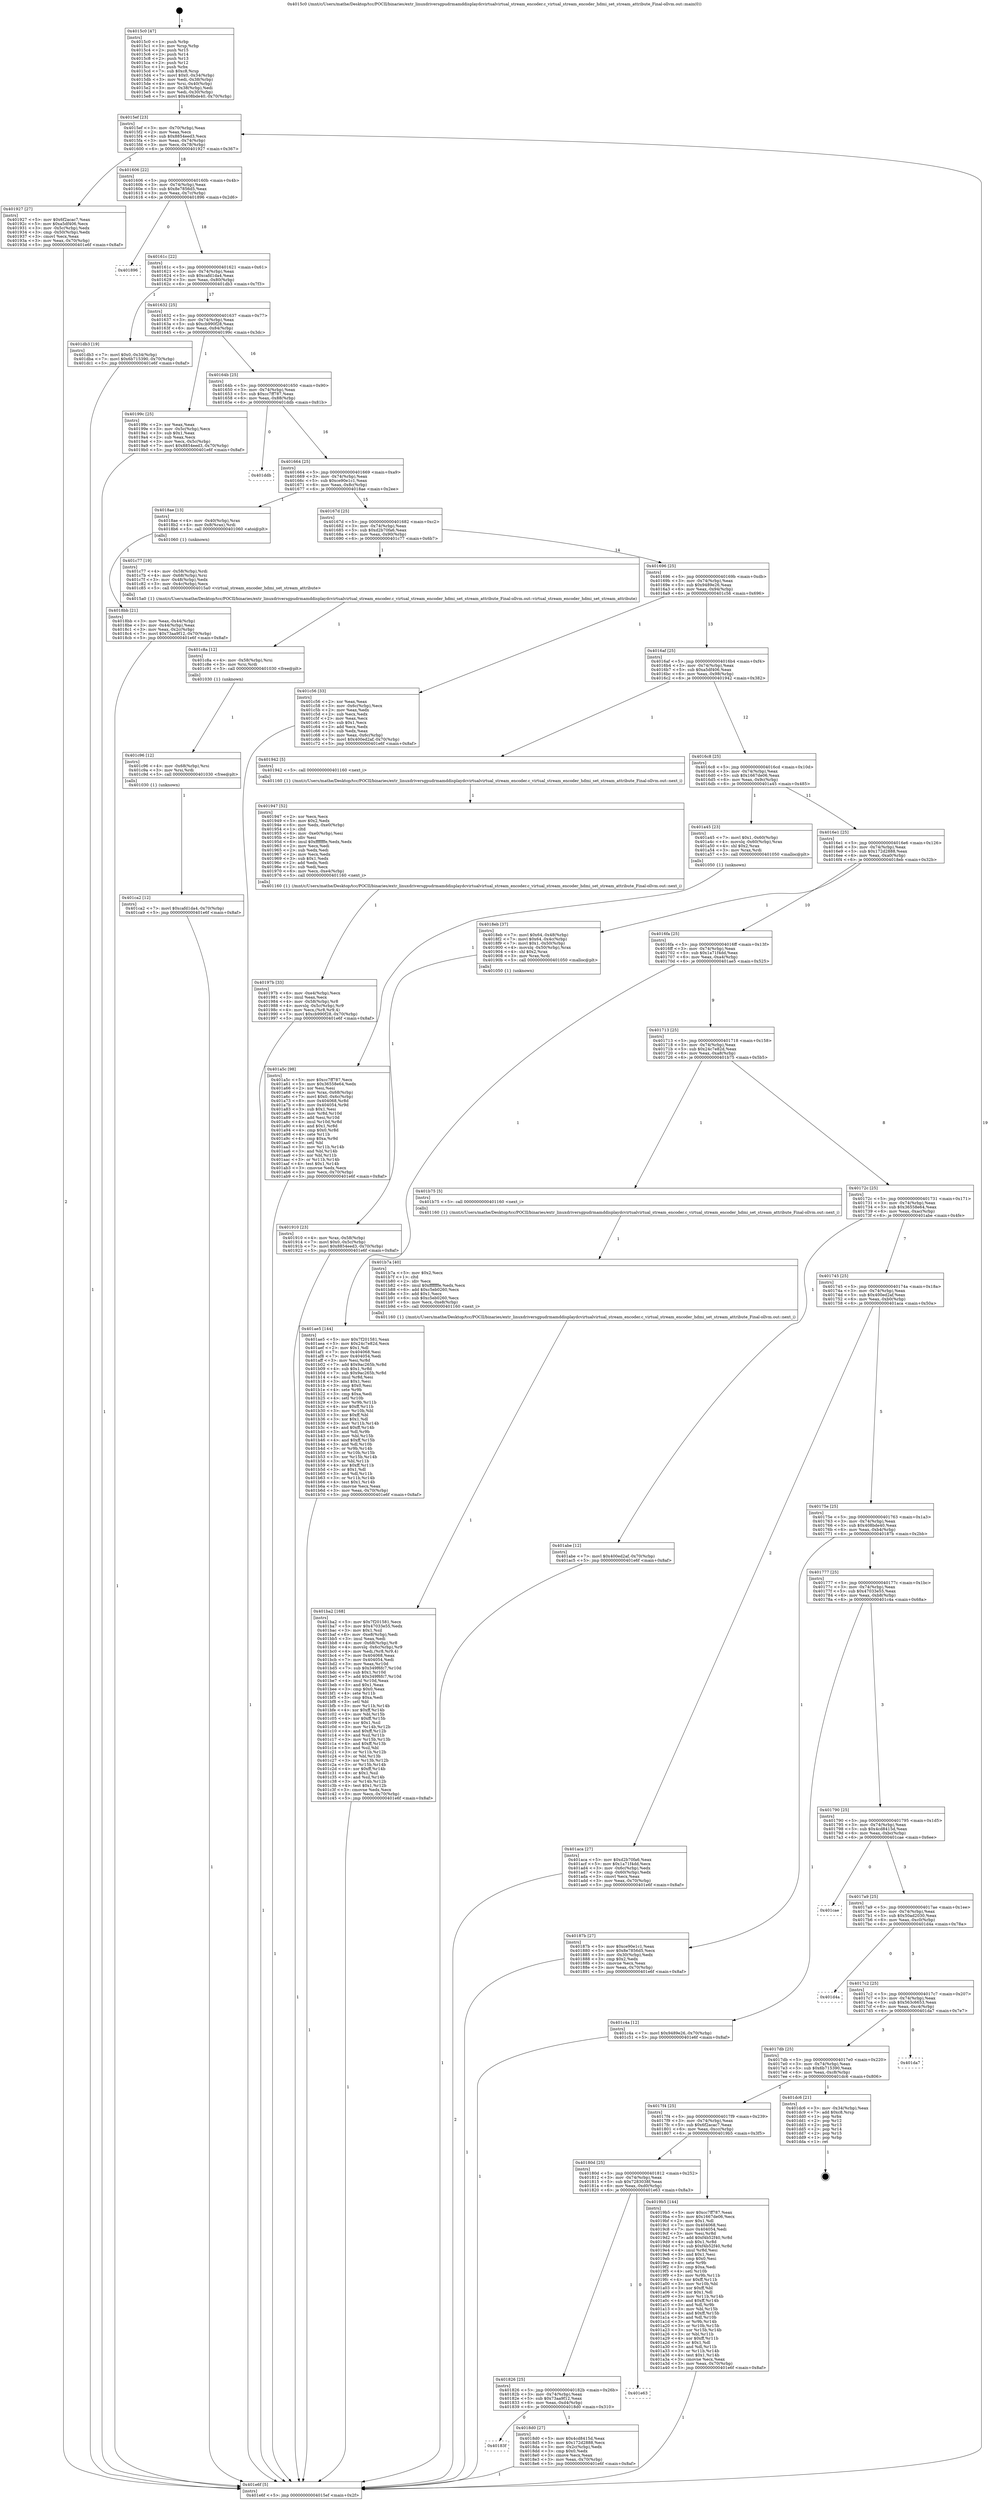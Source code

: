 digraph "0x4015c0" {
  label = "0x4015c0 (/mnt/c/Users/mathe/Desktop/tcc/POCII/binaries/extr_linuxdriversgpudrmamddisplaydcvirtualvirtual_stream_encoder.c_virtual_stream_encoder_hdmi_set_stream_attribute_Final-ollvm.out::main(0))"
  labelloc = "t"
  node[shape=record]

  Entry [label="",width=0.3,height=0.3,shape=circle,fillcolor=black,style=filled]
  "0x4015ef" [label="{
     0x4015ef [23]\l
     | [instrs]\l
     &nbsp;&nbsp;0x4015ef \<+3\>: mov -0x70(%rbp),%eax\l
     &nbsp;&nbsp;0x4015f2 \<+2\>: mov %eax,%ecx\l
     &nbsp;&nbsp;0x4015f4 \<+6\>: sub $0x8854eed3,%ecx\l
     &nbsp;&nbsp;0x4015fa \<+3\>: mov %eax,-0x74(%rbp)\l
     &nbsp;&nbsp;0x4015fd \<+3\>: mov %ecx,-0x78(%rbp)\l
     &nbsp;&nbsp;0x401600 \<+6\>: je 0000000000401927 \<main+0x367\>\l
  }"]
  "0x401927" [label="{
     0x401927 [27]\l
     | [instrs]\l
     &nbsp;&nbsp;0x401927 \<+5\>: mov $0x6f2acac7,%eax\l
     &nbsp;&nbsp;0x40192c \<+5\>: mov $0xa5df406,%ecx\l
     &nbsp;&nbsp;0x401931 \<+3\>: mov -0x5c(%rbp),%edx\l
     &nbsp;&nbsp;0x401934 \<+3\>: cmp -0x50(%rbp),%edx\l
     &nbsp;&nbsp;0x401937 \<+3\>: cmovl %ecx,%eax\l
     &nbsp;&nbsp;0x40193a \<+3\>: mov %eax,-0x70(%rbp)\l
     &nbsp;&nbsp;0x40193d \<+5\>: jmp 0000000000401e6f \<main+0x8af\>\l
  }"]
  "0x401606" [label="{
     0x401606 [22]\l
     | [instrs]\l
     &nbsp;&nbsp;0x401606 \<+5\>: jmp 000000000040160b \<main+0x4b\>\l
     &nbsp;&nbsp;0x40160b \<+3\>: mov -0x74(%rbp),%eax\l
     &nbsp;&nbsp;0x40160e \<+5\>: sub $0x8e7856d5,%eax\l
     &nbsp;&nbsp;0x401613 \<+3\>: mov %eax,-0x7c(%rbp)\l
     &nbsp;&nbsp;0x401616 \<+6\>: je 0000000000401896 \<main+0x2d6\>\l
  }"]
  Exit [label="",width=0.3,height=0.3,shape=circle,fillcolor=black,style=filled,peripheries=2]
  "0x401896" [label="{
     0x401896\l
  }", style=dashed]
  "0x40161c" [label="{
     0x40161c [22]\l
     | [instrs]\l
     &nbsp;&nbsp;0x40161c \<+5\>: jmp 0000000000401621 \<main+0x61\>\l
     &nbsp;&nbsp;0x401621 \<+3\>: mov -0x74(%rbp),%eax\l
     &nbsp;&nbsp;0x401624 \<+5\>: sub $0xcafd1da4,%eax\l
     &nbsp;&nbsp;0x401629 \<+3\>: mov %eax,-0x80(%rbp)\l
     &nbsp;&nbsp;0x40162c \<+6\>: je 0000000000401db3 \<main+0x7f3\>\l
  }"]
  "0x401ca2" [label="{
     0x401ca2 [12]\l
     | [instrs]\l
     &nbsp;&nbsp;0x401ca2 \<+7\>: movl $0xcafd1da4,-0x70(%rbp)\l
     &nbsp;&nbsp;0x401ca9 \<+5\>: jmp 0000000000401e6f \<main+0x8af\>\l
  }"]
  "0x401db3" [label="{
     0x401db3 [19]\l
     | [instrs]\l
     &nbsp;&nbsp;0x401db3 \<+7\>: movl $0x0,-0x34(%rbp)\l
     &nbsp;&nbsp;0x401dba \<+7\>: movl $0x6b715390,-0x70(%rbp)\l
     &nbsp;&nbsp;0x401dc1 \<+5\>: jmp 0000000000401e6f \<main+0x8af\>\l
  }"]
  "0x401632" [label="{
     0x401632 [25]\l
     | [instrs]\l
     &nbsp;&nbsp;0x401632 \<+5\>: jmp 0000000000401637 \<main+0x77\>\l
     &nbsp;&nbsp;0x401637 \<+3\>: mov -0x74(%rbp),%eax\l
     &nbsp;&nbsp;0x40163a \<+5\>: sub $0xcb990f28,%eax\l
     &nbsp;&nbsp;0x40163f \<+6\>: mov %eax,-0x84(%rbp)\l
     &nbsp;&nbsp;0x401645 \<+6\>: je 000000000040199c \<main+0x3dc\>\l
  }"]
  "0x401c96" [label="{
     0x401c96 [12]\l
     | [instrs]\l
     &nbsp;&nbsp;0x401c96 \<+4\>: mov -0x68(%rbp),%rsi\l
     &nbsp;&nbsp;0x401c9a \<+3\>: mov %rsi,%rdi\l
     &nbsp;&nbsp;0x401c9d \<+5\>: call 0000000000401030 \<free@plt\>\l
     | [calls]\l
     &nbsp;&nbsp;0x401030 \{1\} (unknown)\l
  }"]
  "0x40199c" [label="{
     0x40199c [25]\l
     | [instrs]\l
     &nbsp;&nbsp;0x40199c \<+2\>: xor %eax,%eax\l
     &nbsp;&nbsp;0x40199e \<+3\>: mov -0x5c(%rbp),%ecx\l
     &nbsp;&nbsp;0x4019a1 \<+3\>: sub $0x1,%eax\l
     &nbsp;&nbsp;0x4019a4 \<+2\>: sub %eax,%ecx\l
     &nbsp;&nbsp;0x4019a6 \<+3\>: mov %ecx,-0x5c(%rbp)\l
     &nbsp;&nbsp;0x4019a9 \<+7\>: movl $0x8854eed3,-0x70(%rbp)\l
     &nbsp;&nbsp;0x4019b0 \<+5\>: jmp 0000000000401e6f \<main+0x8af\>\l
  }"]
  "0x40164b" [label="{
     0x40164b [25]\l
     | [instrs]\l
     &nbsp;&nbsp;0x40164b \<+5\>: jmp 0000000000401650 \<main+0x90\>\l
     &nbsp;&nbsp;0x401650 \<+3\>: mov -0x74(%rbp),%eax\l
     &nbsp;&nbsp;0x401653 \<+5\>: sub $0xcc7ff787,%eax\l
     &nbsp;&nbsp;0x401658 \<+6\>: mov %eax,-0x88(%rbp)\l
     &nbsp;&nbsp;0x40165e \<+6\>: je 0000000000401ddb \<main+0x81b\>\l
  }"]
  "0x401c8a" [label="{
     0x401c8a [12]\l
     | [instrs]\l
     &nbsp;&nbsp;0x401c8a \<+4\>: mov -0x58(%rbp),%rsi\l
     &nbsp;&nbsp;0x401c8e \<+3\>: mov %rsi,%rdi\l
     &nbsp;&nbsp;0x401c91 \<+5\>: call 0000000000401030 \<free@plt\>\l
     | [calls]\l
     &nbsp;&nbsp;0x401030 \{1\} (unknown)\l
  }"]
  "0x401ddb" [label="{
     0x401ddb\l
  }", style=dashed]
  "0x401664" [label="{
     0x401664 [25]\l
     | [instrs]\l
     &nbsp;&nbsp;0x401664 \<+5\>: jmp 0000000000401669 \<main+0xa9\>\l
     &nbsp;&nbsp;0x401669 \<+3\>: mov -0x74(%rbp),%eax\l
     &nbsp;&nbsp;0x40166c \<+5\>: sub $0xce90e1c1,%eax\l
     &nbsp;&nbsp;0x401671 \<+6\>: mov %eax,-0x8c(%rbp)\l
     &nbsp;&nbsp;0x401677 \<+6\>: je 00000000004018ae \<main+0x2ee\>\l
  }"]
  "0x401ba2" [label="{
     0x401ba2 [168]\l
     | [instrs]\l
     &nbsp;&nbsp;0x401ba2 \<+5\>: mov $0x7f201581,%ecx\l
     &nbsp;&nbsp;0x401ba7 \<+5\>: mov $0x47033e55,%edx\l
     &nbsp;&nbsp;0x401bac \<+3\>: mov $0x1,%sil\l
     &nbsp;&nbsp;0x401baf \<+6\>: mov -0xe8(%rbp),%edi\l
     &nbsp;&nbsp;0x401bb5 \<+3\>: imul %eax,%edi\l
     &nbsp;&nbsp;0x401bb8 \<+4\>: mov -0x68(%rbp),%r8\l
     &nbsp;&nbsp;0x401bbc \<+4\>: movslq -0x6c(%rbp),%r9\l
     &nbsp;&nbsp;0x401bc0 \<+4\>: mov %edi,(%r8,%r9,4)\l
     &nbsp;&nbsp;0x401bc4 \<+7\>: mov 0x404068,%eax\l
     &nbsp;&nbsp;0x401bcb \<+7\>: mov 0x404054,%edi\l
     &nbsp;&nbsp;0x401bd2 \<+3\>: mov %eax,%r10d\l
     &nbsp;&nbsp;0x401bd5 \<+7\>: sub $0x349f6fc7,%r10d\l
     &nbsp;&nbsp;0x401bdc \<+4\>: sub $0x1,%r10d\l
     &nbsp;&nbsp;0x401be0 \<+7\>: add $0x349f6fc7,%r10d\l
     &nbsp;&nbsp;0x401be7 \<+4\>: imul %r10d,%eax\l
     &nbsp;&nbsp;0x401beb \<+3\>: and $0x1,%eax\l
     &nbsp;&nbsp;0x401bee \<+3\>: cmp $0x0,%eax\l
     &nbsp;&nbsp;0x401bf1 \<+4\>: sete %r11b\l
     &nbsp;&nbsp;0x401bf5 \<+3\>: cmp $0xa,%edi\l
     &nbsp;&nbsp;0x401bf8 \<+3\>: setl %bl\l
     &nbsp;&nbsp;0x401bfb \<+3\>: mov %r11b,%r14b\l
     &nbsp;&nbsp;0x401bfe \<+4\>: xor $0xff,%r14b\l
     &nbsp;&nbsp;0x401c02 \<+3\>: mov %bl,%r15b\l
     &nbsp;&nbsp;0x401c05 \<+4\>: xor $0xff,%r15b\l
     &nbsp;&nbsp;0x401c09 \<+4\>: xor $0x1,%sil\l
     &nbsp;&nbsp;0x401c0d \<+3\>: mov %r14b,%r12b\l
     &nbsp;&nbsp;0x401c10 \<+4\>: and $0xff,%r12b\l
     &nbsp;&nbsp;0x401c14 \<+3\>: and %sil,%r11b\l
     &nbsp;&nbsp;0x401c17 \<+3\>: mov %r15b,%r13b\l
     &nbsp;&nbsp;0x401c1a \<+4\>: and $0xff,%r13b\l
     &nbsp;&nbsp;0x401c1e \<+3\>: and %sil,%bl\l
     &nbsp;&nbsp;0x401c21 \<+3\>: or %r11b,%r12b\l
     &nbsp;&nbsp;0x401c24 \<+3\>: or %bl,%r13b\l
     &nbsp;&nbsp;0x401c27 \<+3\>: xor %r13b,%r12b\l
     &nbsp;&nbsp;0x401c2a \<+3\>: or %r15b,%r14b\l
     &nbsp;&nbsp;0x401c2d \<+4\>: xor $0xff,%r14b\l
     &nbsp;&nbsp;0x401c31 \<+4\>: or $0x1,%sil\l
     &nbsp;&nbsp;0x401c35 \<+3\>: and %sil,%r14b\l
     &nbsp;&nbsp;0x401c38 \<+3\>: or %r14b,%r12b\l
     &nbsp;&nbsp;0x401c3b \<+4\>: test $0x1,%r12b\l
     &nbsp;&nbsp;0x401c3f \<+3\>: cmovne %edx,%ecx\l
     &nbsp;&nbsp;0x401c42 \<+3\>: mov %ecx,-0x70(%rbp)\l
     &nbsp;&nbsp;0x401c45 \<+5\>: jmp 0000000000401e6f \<main+0x8af\>\l
  }"]
  "0x4018ae" [label="{
     0x4018ae [13]\l
     | [instrs]\l
     &nbsp;&nbsp;0x4018ae \<+4\>: mov -0x40(%rbp),%rax\l
     &nbsp;&nbsp;0x4018b2 \<+4\>: mov 0x8(%rax),%rdi\l
     &nbsp;&nbsp;0x4018b6 \<+5\>: call 0000000000401060 \<atoi@plt\>\l
     | [calls]\l
     &nbsp;&nbsp;0x401060 \{1\} (unknown)\l
  }"]
  "0x40167d" [label="{
     0x40167d [25]\l
     | [instrs]\l
     &nbsp;&nbsp;0x40167d \<+5\>: jmp 0000000000401682 \<main+0xc2\>\l
     &nbsp;&nbsp;0x401682 \<+3\>: mov -0x74(%rbp),%eax\l
     &nbsp;&nbsp;0x401685 \<+5\>: sub $0xd2b70fa6,%eax\l
     &nbsp;&nbsp;0x40168a \<+6\>: mov %eax,-0x90(%rbp)\l
     &nbsp;&nbsp;0x401690 \<+6\>: je 0000000000401c77 \<main+0x6b7\>\l
  }"]
  "0x401b7a" [label="{
     0x401b7a [40]\l
     | [instrs]\l
     &nbsp;&nbsp;0x401b7a \<+5\>: mov $0x2,%ecx\l
     &nbsp;&nbsp;0x401b7f \<+1\>: cltd\l
     &nbsp;&nbsp;0x401b80 \<+2\>: idiv %ecx\l
     &nbsp;&nbsp;0x401b82 \<+6\>: imul $0xfffffffe,%edx,%ecx\l
     &nbsp;&nbsp;0x401b88 \<+6\>: add $0xc5eb0260,%ecx\l
     &nbsp;&nbsp;0x401b8e \<+3\>: add $0x1,%ecx\l
     &nbsp;&nbsp;0x401b91 \<+6\>: sub $0xc5eb0260,%ecx\l
     &nbsp;&nbsp;0x401b97 \<+6\>: mov %ecx,-0xe8(%rbp)\l
     &nbsp;&nbsp;0x401b9d \<+5\>: call 0000000000401160 \<next_i\>\l
     | [calls]\l
     &nbsp;&nbsp;0x401160 \{1\} (/mnt/c/Users/mathe/Desktop/tcc/POCII/binaries/extr_linuxdriversgpudrmamddisplaydcvirtualvirtual_stream_encoder.c_virtual_stream_encoder_hdmi_set_stream_attribute_Final-ollvm.out::next_i)\l
  }"]
  "0x401c77" [label="{
     0x401c77 [19]\l
     | [instrs]\l
     &nbsp;&nbsp;0x401c77 \<+4\>: mov -0x58(%rbp),%rdi\l
     &nbsp;&nbsp;0x401c7b \<+4\>: mov -0x68(%rbp),%rsi\l
     &nbsp;&nbsp;0x401c7f \<+3\>: mov -0x48(%rbp),%edx\l
     &nbsp;&nbsp;0x401c82 \<+3\>: mov -0x4c(%rbp),%ecx\l
     &nbsp;&nbsp;0x401c85 \<+5\>: call 00000000004015a0 \<virtual_stream_encoder_hdmi_set_stream_attribute\>\l
     | [calls]\l
     &nbsp;&nbsp;0x4015a0 \{1\} (/mnt/c/Users/mathe/Desktop/tcc/POCII/binaries/extr_linuxdriversgpudrmamddisplaydcvirtualvirtual_stream_encoder.c_virtual_stream_encoder_hdmi_set_stream_attribute_Final-ollvm.out::virtual_stream_encoder_hdmi_set_stream_attribute)\l
  }"]
  "0x401696" [label="{
     0x401696 [25]\l
     | [instrs]\l
     &nbsp;&nbsp;0x401696 \<+5\>: jmp 000000000040169b \<main+0xdb\>\l
     &nbsp;&nbsp;0x40169b \<+3\>: mov -0x74(%rbp),%eax\l
     &nbsp;&nbsp;0x40169e \<+5\>: sub $0x9489e26,%eax\l
     &nbsp;&nbsp;0x4016a3 \<+6\>: mov %eax,-0x94(%rbp)\l
     &nbsp;&nbsp;0x4016a9 \<+6\>: je 0000000000401c56 \<main+0x696\>\l
  }"]
  "0x401a5c" [label="{
     0x401a5c [98]\l
     | [instrs]\l
     &nbsp;&nbsp;0x401a5c \<+5\>: mov $0xcc7ff787,%ecx\l
     &nbsp;&nbsp;0x401a61 \<+5\>: mov $0x36558e64,%edx\l
     &nbsp;&nbsp;0x401a66 \<+2\>: xor %esi,%esi\l
     &nbsp;&nbsp;0x401a68 \<+4\>: mov %rax,-0x68(%rbp)\l
     &nbsp;&nbsp;0x401a6c \<+7\>: movl $0x0,-0x6c(%rbp)\l
     &nbsp;&nbsp;0x401a73 \<+8\>: mov 0x404068,%r8d\l
     &nbsp;&nbsp;0x401a7b \<+8\>: mov 0x404054,%r9d\l
     &nbsp;&nbsp;0x401a83 \<+3\>: sub $0x1,%esi\l
     &nbsp;&nbsp;0x401a86 \<+3\>: mov %r8d,%r10d\l
     &nbsp;&nbsp;0x401a89 \<+3\>: add %esi,%r10d\l
     &nbsp;&nbsp;0x401a8c \<+4\>: imul %r10d,%r8d\l
     &nbsp;&nbsp;0x401a90 \<+4\>: and $0x1,%r8d\l
     &nbsp;&nbsp;0x401a94 \<+4\>: cmp $0x0,%r8d\l
     &nbsp;&nbsp;0x401a98 \<+4\>: sete %r11b\l
     &nbsp;&nbsp;0x401a9c \<+4\>: cmp $0xa,%r9d\l
     &nbsp;&nbsp;0x401aa0 \<+3\>: setl %bl\l
     &nbsp;&nbsp;0x401aa3 \<+3\>: mov %r11b,%r14b\l
     &nbsp;&nbsp;0x401aa6 \<+3\>: and %bl,%r14b\l
     &nbsp;&nbsp;0x401aa9 \<+3\>: xor %bl,%r11b\l
     &nbsp;&nbsp;0x401aac \<+3\>: or %r11b,%r14b\l
     &nbsp;&nbsp;0x401aaf \<+4\>: test $0x1,%r14b\l
     &nbsp;&nbsp;0x401ab3 \<+3\>: cmovne %edx,%ecx\l
     &nbsp;&nbsp;0x401ab6 \<+3\>: mov %ecx,-0x70(%rbp)\l
     &nbsp;&nbsp;0x401ab9 \<+5\>: jmp 0000000000401e6f \<main+0x8af\>\l
  }"]
  "0x401c56" [label="{
     0x401c56 [33]\l
     | [instrs]\l
     &nbsp;&nbsp;0x401c56 \<+2\>: xor %eax,%eax\l
     &nbsp;&nbsp;0x401c58 \<+3\>: mov -0x6c(%rbp),%ecx\l
     &nbsp;&nbsp;0x401c5b \<+2\>: mov %eax,%edx\l
     &nbsp;&nbsp;0x401c5d \<+2\>: sub %ecx,%edx\l
     &nbsp;&nbsp;0x401c5f \<+2\>: mov %eax,%ecx\l
     &nbsp;&nbsp;0x401c61 \<+3\>: sub $0x1,%ecx\l
     &nbsp;&nbsp;0x401c64 \<+2\>: add %ecx,%edx\l
     &nbsp;&nbsp;0x401c66 \<+2\>: sub %edx,%eax\l
     &nbsp;&nbsp;0x401c68 \<+3\>: mov %eax,-0x6c(%rbp)\l
     &nbsp;&nbsp;0x401c6b \<+7\>: movl $0x400ed2af,-0x70(%rbp)\l
     &nbsp;&nbsp;0x401c72 \<+5\>: jmp 0000000000401e6f \<main+0x8af\>\l
  }"]
  "0x4016af" [label="{
     0x4016af [25]\l
     | [instrs]\l
     &nbsp;&nbsp;0x4016af \<+5\>: jmp 00000000004016b4 \<main+0xf4\>\l
     &nbsp;&nbsp;0x4016b4 \<+3\>: mov -0x74(%rbp),%eax\l
     &nbsp;&nbsp;0x4016b7 \<+5\>: sub $0xa5df406,%eax\l
     &nbsp;&nbsp;0x4016bc \<+6\>: mov %eax,-0x98(%rbp)\l
     &nbsp;&nbsp;0x4016c2 \<+6\>: je 0000000000401942 \<main+0x382\>\l
  }"]
  "0x40197b" [label="{
     0x40197b [33]\l
     | [instrs]\l
     &nbsp;&nbsp;0x40197b \<+6\>: mov -0xe4(%rbp),%ecx\l
     &nbsp;&nbsp;0x401981 \<+3\>: imul %eax,%ecx\l
     &nbsp;&nbsp;0x401984 \<+4\>: mov -0x58(%rbp),%r8\l
     &nbsp;&nbsp;0x401988 \<+4\>: movslq -0x5c(%rbp),%r9\l
     &nbsp;&nbsp;0x40198c \<+4\>: mov %ecx,(%r8,%r9,4)\l
     &nbsp;&nbsp;0x401990 \<+7\>: movl $0xcb990f28,-0x70(%rbp)\l
     &nbsp;&nbsp;0x401997 \<+5\>: jmp 0000000000401e6f \<main+0x8af\>\l
  }"]
  "0x401942" [label="{
     0x401942 [5]\l
     | [instrs]\l
     &nbsp;&nbsp;0x401942 \<+5\>: call 0000000000401160 \<next_i\>\l
     | [calls]\l
     &nbsp;&nbsp;0x401160 \{1\} (/mnt/c/Users/mathe/Desktop/tcc/POCII/binaries/extr_linuxdriversgpudrmamddisplaydcvirtualvirtual_stream_encoder.c_virtual_stream_encoder_hdmi_set_stream_attribute_Final-ollvm.out::next_i)\l
  }"]
  "0x4016c8" [label="{
     0x4016c8 [25]\l
     | [instrs]\l
     &nbsp;&nbsp;0x4016c8 \<+5\>: jmp 00000000004016cd \<main+0x10d\>\l
     &nbsp;&nbsp;0x4016cd \<+3\>: mov -0x74(%rbp),%eax\l
     &nbsp;&nbsp;0x4016d0 \<+5\>: sub $0x1667de06,%eax\l
     &nbsp;&nbsp;0x4016d5 \<+6\>: mov %eax,-0x9c(%rbp)\l
     &nbsp;&nbsp;0x4016db \<+6\>: je 0000000000401a45 \<main+0x485\>\l
  }"]
  "0x401947" [label="{
     0x401947 [52]\l
     | [instrs]\l
     &nbsp;&nbsp;0x401947 \<+2\>: xor %ecx,%ecx\l
     &nbsp;&nbsp;0x401949 \<+5\>: mov $0x2,%edx\l
     &nbsp;&nbsp;0x40194e \<+6\>: mov %edx,-0xe0(%rbp)\l
     &nbsp;&nbsp;0x401954 \<+1\>: cltd\l
     &nbsp;&nbsp;0x401955 \<+6\>: mov -0xe0(%rbp),%esi\l
     &nbsp;&nbsp;0x40195b \<+2\>: idiv %esi\l
     &nbsp;&nbsp;0x40195d \<+6\>: imul $0xfffffffe,%edx,%edx\l
     &nbsp;&nbsp;0x401963 \<+2\>: mov %ecx,%edi\l
     &nbsp;&nbsp;0x401965 \<+2\>: sub %edx,%edi\l
     &nbsp;&nbsp;0x401967 \<+2\>: mov %ecx,%edx\l
     &nbsp;&nbsp;0x401969 \<+3\>: sub $0x1,%edx\l
     &nbsp;&nbsp;0x40196c \<+2\>: add %edx,%edi\l
     &nbsp;&nbsp;0x40196e \<+2\>: sub %edi,%ecx\l
     &nbsp;&nbsp;0x401970 \<+6\>: mov %ecx,-0xe4(%rbp)\l
     &nbsp;&nbsp;0x401976 \<+5\>: call 0000000000401160 \<next_i\>\l
     | [calls]\l
     &nbsp;&nbsp;0x401160 \{1\} (/mnt/c/Users/mathe/Desktop/tcc/POCII/binaries/extr_linuxdriversgpudrmamddisplaydcvirtualvirtual_stream_encoder.c_virtual_stream_encoder_hdmi_set_stream_attribute_Final-ollvm.out::next_i)\l
  }"]
  "0x401a45" [label="{
     0x401a45 [23]\l
     | [instrs]\l
     &nbsp;&nbsp;0x401a45 \<+7\>: movl $0x1,-0x60(%rbp)\l
     &nbsp;&nbsp;0x401a4c \<+4\>: movslq -0x60(%rbp),%rax\l
     &nbsp;&nbsp;0x401a50 \<+4\>: shl $0x2,%rax\l
     &nbsp;&nbsp;0x401a54 \<+3\>: mov %rax,%rdi\l
     &nbsp;&nbsp;0x401a57 \<+5\>: call 0000000000401050 \<malloc@plt\>\l
     | [calls]\l
     &nbsp;&nbsp;0x401050 \{1\} (unknown)\l
  }"]
  "0x4016e1" [label="{
     0x4016e1 [25]\l
     | [instrs]\l
     &nbsp;&nbsp;0x4016e1 \<+5\>: jmp 00000000004016e6 \<main+0x126\>\l
     &nbsp;&nbsp;0x4016e6 \<+3\>: mov -0x74(%rbp),%eax\l
     &nbsp;&nbsp;0x4016e9 \<+5\>: sub $0x172d2888,%eax\l
     &nbsp;&nbsp;0x4016ee \<+6\>: mov %eax,-0xa0(%rbp)\l
     &nbsp;&nbsp;0x4016f4 \<+6\>: je 00000000004018eb \<main+0x32b\>\l
  }"]
  "0x401910" [label="{
     0x401910 [23]\l
     | [instrs]\l
     &nbsp;&nbsp;0x401910 \<+4\>: mov %rax,-0x58(%rbp)\l
     &nbsp;&nbsp;0x401914 \<+7\>: movl $0x0,-0x5c(%rbp)\l
     &nbsp;&nbsp;0x40191b \<+7\>: movl $0x8854eed3,-0x70(%rbp)\l
     &nbsp;&nbsp;0x401922 \<+5\>: jmp 0000000000401e6f \<main+0x8af\>\l
  }"]
  "0x4018eb" [label="{
     0x4018eb [37]\l
     | [instrs]\l
     &nbsp;&nbsp;0x4018eb \<+7\>: movl $0x64,-0x48(%rbp)\l
     &nbsp;&nbsp;0x4018f2 \<+7\>: movl $0x64,-0x4c(%rbp)\l
     &nbsp;&nbsp;0x4018f9 \<+7\>: movl $0x1,-0x50(%rbp)\l
     &nbsp;&nbsp;0x401900 \<+4\>: movslq -0x50(%rbp),%rax\l
     &nbsp;&nbsp;0x401904 \<+4\>: shl $0x2,%rax\l
     &nbsp;&nbsp;0x401908 \<+3\>: mov %rax,%rdi\l
     &nbsp;&nbsp;0x40190b \<+5\>: call 0000000000401050 \<malloc@plt\>\l
     | [calls]\l
     &nbsp;&nbsp;0x401050 \{1\} (unknown)\l
  }"]
  "0x4016fa" [label="{
     0x4016fa [25]\l
     | [instrs]\l
     &nbsp;&nbsp;0x4016fa \<+5\>: jmp 00000000004016ff \<main+0x13f\>\l
     &nbsp;&nbsp;0x4016ff \<+3\>: mov -0x74(%rbp),%eax\l
     &nbsp;&nbsp;0x401702 \<+5\>: sub $0x1a71f4dd,%eax\l
     &nbsp;&nbsp;0x401707 \<+6\>: mov %eax,-0xa4(%rbp)\l
     &nbsp;&nbsp;0x40170d \<+6\>: je 0000000000401ae5 \<main+0x525\>\l
  }"]
  "0x40183f" [label="{
     0x40183f\l
  }", style=dashed]
  "0x401ae5" [label="{
     0x401ae5 [144]\l
     | [instrs]\l
     &nbsp;&nbsp;0x401ae5 \<+5\>: mov $0x7f201581,%eax\l
     &nbsp;&nbsp;0x401aea \<+5\>: mov $0x24c7e82d,%ecx\l
     &nbsp;&nbsp;0x401aef \<+2\>: mov $0x1,%dl\l
     &nbsp;&nbsp;0x401af1 \<+7\>: mov 0x404068,%esi\l
     &nbsp;&nbsp;0x401af8 \<+7\>: mov 0x404054,%edi\l
     &nbsp;&nbsp;0x401aff \<+3\>: mov %esi,%r8d\l
     &nbsp;&nbsp;0x401b02 \<+7\>: add $0x9ac265b,%r8d\l
     &nbsp;&nbsp;0x401b09 \<+4\>: sub $0x1,%r8d\l
     &nbsp;&nbsp;0x401b0d \<+7\>: sub $0x9ac265b,%r8d\l
     &nbsp;&nbsp;0x401b14 \<+4\>: imul %r8d,%esi\l
     &nbsp;&nbsp;0x401b18 \<+3\>: and $0x1,%esi\l
     &nbsp;&nbsp;0x401b1b \<+3\>: cmp $0x0,%esi\l
     &nbsp;&nbsp;0x401b1e \<+4\>: sete %r9b\l
     &nbsp;&nbsp;0x401b22 \<+3\>: cmp $0xa,%edi\l
     &nbsp;&nbsp;0x401b25 \<+4\>: setl %r10b\l
     &nbsp;&nbsp;0x401b29 \<+3\>: mov %r9b,%r11b\l
     &nbsp;&nbsp;0x401b2c \<+4\>: xor $0xff,%r11b\l
     &nbsp;&nbsp;0x401b30 \<+3\>: mov %r10b,%bl\l
     &nbsp;&nbsp;0x401b33 \<+3\>: xor $0xff,%bl\l
     &nbsp;&nbsp;0x401b36 \<+3\>: xor $0x1,%dl\l
     &nbsp;&nbsp;0x401b39 \<+3\>: mov %r11b,%r14b\l
     &nbsp;&nbsp;0x401b3c \<+4\>: and $0xff,%r14b\l
     &nbsp;&nbsp;0x401b40 \<+3\>: and %dl,%r9b\l
     &nbsp;&nbsp;0x401b43 \<+3\>: mov %bl,%r15b\l
     &nbsp;&nbsp;0x401b46 \<+4\>: and $0xff,%r15b\l
     &nbsp;&nbsp;0x401b4a \<+3\>: and %dl,%r10b\l
     &nbsp;&nbsp;0x401b4d \<+3\>: or %r9b,%r14b\l
     &nbsp;&nbsp;0x401b50 \<+3\>: or %r10b,%r15b\l
     &nbsp;&nbsp;0x401b53 \<+3\>: xor %r15b,%r14b\l
     &nbsp;&nbsp;0x401b56 \<+3\>: or %bl,%r11b\l
     &nbsp;&nbsp;0x401b59 \<+4\>: xor $0xff,%r11b\l
     &nbsp;&nbsp;0x401b5d \<+3\>: or $0x1,%dl\l
     &nbsp;&nbsp;0x401b60 \<+3\>: and %dl,%r11b\l
     &nbsp;&nbsp;0x401b63 \<+3\>: or %r11b,%r14b\l
     &nbsp;&nbsp;0x401b66 \<+4\>: test $0x1,%r14b\l
     &nbsp;&nbsp;0x401b6a \<+3\>: cmovne %ecx,%eax\l
     &nbsp;&nbsp;0x401b6d \<+3\>: mov %eax,-0x70(%rbp)\l
     &nbsp;&nbsp;0x401b70 \<+5\>: jmp 0000000000401e6f \<main+0x8af\>\l
  }"]
  "0x401713" [label="{
     0x401713 [25]\l
     | [instrs]\l
     &nbsp;&nbsp;0x401713 \<+5\>: jmp 0000000000401718 \<main+0x158\>\l
     &nbsp;&nbsp;0x401718 \<+3\>: mov -0x74(%rbp),%eax\l
     &nbsp;&nbsp;0x40171b \<+5\>: sub $0x24c7e82d,%eax\l
     &nbsp;&nbsp;0x401720 \<+6\>: mov %eax,-0xa8(%rbp)\l
     &nbsp;&nbsp;0x401726 \<+6\>: je 0000000000401b75 \<main+0x5b5\>\l
  }"]
  "0x4018d0" [label="{
     0x4018d0 [27]\l
     | [instrs]\l
     &nbsp;&nbsp;0x4018d0 \<+5\>: mov $0x4cd8415d,%eax\l
     &nbsp;&nbsp;0x4018d5 \<+5\>: mov $0x172d2888,%ecx\l
     &nbsp;&nbsp;0x4018da \<+3\>: mov -0x2c(%rbp),%edx\l
     &nbsp;&nbsp;0x4018dd \<+3\>: cmp $0x0,%edx\l
     &nbsp;&nbsp;0x4018e0 \<+3\>: cmove %ecx,%eax\l
     &nbsp;&nbsp;0x4018e3 \<+3\>: mov %eax,-0x70(%rbp)\l
     &nbsp;&nbsp;0x4018e6 \<+5\>: jmp 0000000000401e6f \<main+0x8af\>\l
  }"]
  "0x401b75" [label="{
     0x401b75 [5]\l
     | [instrs]\l
     &nbsp;&nbsp;0x401b75 \<+5\>: call 0000000000401160 \<next_i\>\l
     | [calls]\l
     &nbsp;&nbsp;0x401160 \{1\} (/mnt/c/Users/mathe/Desktop/tcc/POCII/binaries/extr_linuxdriversgpudrmamddisplaydcvirtualvirtual_stream_encoder.c_virtual_stream_encoder_hdmi_set_stream_attribute_Final-ollvm.out::next_i)\l
  }"]
  "0x40172c" [label="{
     0x40172c [25]\l
     | [instrs]\l
     &nbsp;&nbsp;0x40172c \<+5\>: jmp 0000000000401731 \<main+0x171\>\l
     &nbsp;&nbsp;0x401731 \<+3\>: mov -0x74(%rbp),%eax\l
     &nbsp;&nbsp;0x401734 \<+5\>: sub $0x36558e64,%eax\l
     &nbsp;&nbsp;0x401739 \<+6\>: mov %eax,-0xac(%rbp)\l
     &nbsp;&nbsp;0x40173f \<+6\>: je 0000000000401abe \<main+0x4fe\>\l
  }"]
  "0x401826" [label="{
     0x401826 [25]\l
     | [instrs]\l
     &nbsp;&nbsp;0x401826 \<+5\>: jmp 000000000040182b \<main+0x26b\>\l
     &nbsp;&nbsp;0x40182b \<+3\>: mov -0x74(%rbp),%eax\l
     &nbsp;&nbsp;0x40182e \<+5\>: sub $0x73aa9f12,%eax\l
     &nbsp;&nbsp;0x401833 \<+6\>: mov %eax,-0xd4(%rbp)\l
     &nbsp;&nbsp;0x401839 \<+6\>: je 00000000004018d0 \<main+0x310\>\l
  }"]
  "0x401abe" [label="{
     0x401abe [12]\l
     | [instrs]\l
     &nbsp;&nbsp;0x401abe \<+7\>: movl $0x400ed2af,-0x70(%rbp)\l
     &nbsp;&nbsp;0x401ac5 \<+5\>: jmp 0000000000401e6f \<main+0x8af\>\l
  }"]
  "0x401745" [label="{
     0x401745 [25]\l
     | [instrs]\l
     &nbsp;&nbsp;0x401745 \<+5\>: jmp 000000000040174a \<main+0x18a\>\l
     &nbsp;&nbsp;0x40174a \<+3\>: mov -0x74(%rbp),%eax\l
     &nbsp;&nbsp;0x40174d \<+5\>: sub $0x400ed2af,%eax\l
     &nbsp;&nbsp;0x401752 \<+6\>: mov %eax,-0xb0(%rbp)\l
     &nbsp;&nbsp;0x401758 \<+6\>: je 0000000000401aca \<main+0x50a\>\l
  }"]
  "0x401e63" [label="{
     0x401e63\l
  }", style=dashed]
  "0x401aca" [label="{
     0x401aca [27]\l
     | [instrs]\l
     &nbsp;&nbsp;0x401aca \<+5\>: mov $0xd2b70fa6,%eax\l
     &nbsp;&nbsp;0x401acf \<+5\>: mov $0x1a71f4dd,%ecx\l
     &nbsp;&nbsp;0x401ad4 \<+3\>: mov -0x6c(%rbp),%edx\l
     &nbsp;&nbsp;0x401ad7 \<+3\>: cmp -0x60(%rbp),%edx\l
     &nbsp;&nbsp;0x401ada \<+3\>: cmovl %ecx,%eax\l
     &nbsp;&nbsp;0x401add \<+3\>: mov %eax,-0x70(%rbp)\l
     &nbsp;&nbsp;0x401ae0 \<+5\>: jmp 0000000000401e6f \<main+0x8af\>\l
  }"]
  "0x40175e" [label="{
     0x40175e [25]\l
     | [instrs]\l
     &nbsp;&nbsp;0x40175e \<+5\>: jmp 0000000000401763 \<main+0x1a3\>\l
     &nbsp;&nbsp;0x401763 \<+3\>: mov -0x74(%rbp),%eax\l
     &nbsp;&nbsp;0x401766 \<+5\>: sub $0x408bde40,%eax\l
     &nbsp;&nbsp;0x40176b \<+6\>: mov %eax,-0xb4(%rbp)\l
     &nbsp;&nbsp;0x401771 \<+6\>: je 000000000040187b \<main+0x2bb\>\l
  }"]
  "0x40180d" [label="{
     0x40180d [25]\l
     | [instrs]\l
     &nbsp;&nbsp;0x40180d \<+5\>: jmp 0000000000401812 \<main+0x252\>\l
     &nbsp;&nbsp;0x401812 \<+3\>: mov -0x74(%rbp),%eax\l
     &nbsp;&nbsp;0x401815 \<+5\>: sub $0x7283038f,%eax\l
     &nbsp;&nbsp;0x40181a \<+6\>: mov %eax,-0xd0(%rbp)\l
     &nbsp;&nbsp;0x401820 \<+6\>: je 0000000000401e63 \<main+0x8a3\>\l
  }"]
  "0x40187b" [label="{
     0x40187b [27]\l
     | [instrs]\l
     &nbsp;&nbsp;0x40187b \<+5\>: mov $0xce90e1c1,%eax\l
     &nbsp;&nbsp;0x401880 \<+5\>: mov $0x8e7856d5,%ecx\l
     &nbsp;&nbsp;0x401885 \<+3\>: mov -0x30(%rbp),%edx\l
     &nbsp;&nbsp;0x401888 \<+3\>: cmp $0x2,%edx\l
     &nbsp;&nbsp;0x40188b \<+3\>: cmovne %ecx,%eax\l
     &nbsp;&nbsp;0x40188e \<+3\>: mov %eax,-0x70(%rbp)\l
     &nbsp;&nbsp;0x401891 \<+5\>: jmp 0000000000401e6f \<main+0x8af\>\l
  }"]
  "0x401777" [label="{
     0x401777 [25]\l
     | [instrs]\l
     &nbsp;&nbsp;0x401777 \<+5\>: jmp 000000000040177c \<main+0x1bc\>\l
     &nbsp;&nbsp;0x40177c \<+3\>: mov -0x74(%rbp),%eax\l
     &nbsp;&nbsp;0x40177f \<+5\>: sub $0x47033e55,%eax\l
     &nbsp;&nbsp;0x401784 \<+6\>: mov %eax,-0xb8(%rbp)\l
     &nbsp;&nbsp;0x40178a \<+6\>: je 0000000000401c4a \<main+0x68a\>\l
  }"]
  "0x401e6f" [label="{
     0x401e6f [5]\l
     | [instrs]\l
     &nbsp;&nbsp;0x401e6f \<+5\>: jmp 00000000004015ef \<main+0x2f\>\l
  }"]
  "0x4015c0" [label="{
     0x4015c0 [47]\l
     | [instrs]\l
     &nbsp;&nbsp;0x4015c0 \<+1\>: push %rbp\l
     &nbsp;&nbsp;0x4015c1 \<+3\>: mov %rsp,%rbp\l
     &nbsp;&nbsp;0x4015c4 \<+2\>: push %r15\l
     &nbsp;&nbsp;0x4015c6 \<+2\>: push %r14\l
     &nbsp;&nbsp;0x4015c8 \<+2\>: push %r13\l
     &nbsp;&nbsp;0x4015ca \<+2\>: push %r12\l
     &nbsp;&nbsp;0x4015cc \<+1\>: push %rbx\l
     &nbsp;&nbsp;0x4015cd \<+7\>: sub $0xc8,%rsp\l
     &nbsp;&nbsp;0x4015d4 \<+7\>: movl $0x0,-0x34(%rbp)\l
     &nbsp;&nbsp;0x4015db \<+3\>: mov %edi,-0x38(%rbp)\l
     &nbsp;&nbsp;0x4015de \<+4\>: mov %rsi,-0x40(%rbp)\l
     &nbsp;&nbsp;0x4015e2 \<+3\>: mov -0x38(%rbp),%edi\l
     &nbsp;&nbsp;0x4015e5 \<+3\>: mov %edi,-0x30(%rbp)\l
     &nbsp;&nbsp;0x4015e8 \<+7\>: movl $0x408bde40,-0x70(%rbp)\l
  }"]
  "0x4018bb" [label="{
     0x4018bb [21]\l
     | [instrs]\l
     &nbsp;&nbsp;0x4018bb \<+3\>: mov %eax,-0x44(%rbp)\l
     &nbsp;&nbsp;0x4018be \<+3\>: mov -0x44(%rbp),%eax\l
     &nbsp;&nbsp;0x4018c1 \<+3\>: mov %eax,-0x2c(%rbp)\l
     &nbsp;&nbsp;0x4018c4 \<+7\>: movl $0x73aa9f12,-0x70(%rbp)\l
     &nbsp;&nbsp;0x4018cb \<+5\>: jmp 0000000000401e6f \<main+0x8af\>\l
  }"]
  "0x4019b5" [label="{
     0x4019b5 [144]\l
     | [instrs]\l
     &nbsp;&nbsp;0x4019b5 \<+5\>: mov $0xcc7ff787,%eax\l
     &nbsp;&nbsp;0x4019ba \<+5\>: mov $0x1667de06,%ecx\l
     &nbsp;&nbsp;0x4019bf \<+2\>: mov $0x1,%dl\l
     &nbsp;&nbsp;0x4019c1 \<+7\>: mov 0x404068,%esi\l
     &nbsp;&nbsp;0x4019c8 \<+7\>: mov 0x404054,%edi\l
     &nbsp;&nbsp;0x4019cf \<+3\>: mov %esi,%r8d\l
     &nbsp;&nbsp;0x4019d2 \<+7\>: add $0xf4b52f40,%r8d\l
     &nbsp;&nbsp;0x4019d9 \<+4\>: sub $0x1,%r8d\l
     &nbsp;&nbsp;0x4019dd \<+7\>: sub $0xf4b52f40,%r8d\l
     &nbsp;&nbsp;0x4019e4 \<+4\>: imul %r8d,%esi\l
     &nbsp;&nbsp;0x4019e8 \<+3\>: and $0x1,%esi\l
     &nbsp;&nbsp;0x4019eb \<+3\>: cmp $0x0,%esi\l
     &nbsp;&nbsp;0x4019ee \<+4\>: sete %r9b\l
     &nbsp;&nbsp;0x4019f2 \<+3\>: cmp $0xa,%edi\l
     &nbsp;&nbsp;0x4019f5 \<+4\>: setl %r10b\l
     &nbsp;&nbsp;0x4019f9 \<+3\>: mov %r9b,%r11b\l
     &nbsp;&nbsp;0x4019fc \<+4\>: xor $0xff,%r11b\l
     &nbsp;&nbsp;0x401a00 \<+3\>: mov %r10b,%bl\l
     &nbsp;&nbsp;0x401a03 \<+3\>: xor $0xff,%bl\l
     &nbsp;&nbsp;0x401a06 \<+3\>: xor $0x1,%dl\l
     &nbsp;&nbsp;0x401a09 \<+3\>: mov %r11b,%r14b\l
     &nbsp;&nbsp;0x401a0c \<+4\>: and $0xff,%r14b\l
     &nbsp;&nbsp;0x401a10 \<+3\>: and %dl,%r9b\l
     &nbsp;&nbsp;0x401a13 \<+3\>: mov %bl,%r15b\l
     &nbsp;&nbsp;0x401a16 \<+4\>: and $0xff,%r15b\l
     &nbsp;&nbsp;0x401a1a \<+3\>: and %dl,%r10b\l
     &nbsp;&nbsp;0x401a1d \<+3\>: or %r9b,%r14b\l
     &nbsp;&nbsp;0x401a20 \<+3\>: or %r10b,%r15b\l
     &nbsp;&nbsp;0x401a23 \<+3\>: xor %r15b,%r14b\l
     &nbsp;&nbsp;0x401a26 \<+3\>: or %bl,%r11b\l
     &nbsp;&nbsp;0x401a29 \<+4\>: xor $0xff,%r11b\l
     &nbsp;&nbsp;0x401a2d \<+3\>: or $0x1,%dl\l
     &nbsp;&nbsp;0x401a30 \<+3\>: and %dl,%r11b\l
     &nbsp;&nbsp;0x401a33 \<+3\>: or %r11b,%r14b\l
     &nbsp;&nbsp;0x401a36 \<+4\>: test $0x1,%r14b\l
     &nbsp;&nbsp;0x401a3a \<+3\>: cmovne %ecx,%eax\l
     &nbsp;&nbsp;0x401a3d \<+3\>: mov %eax,-0x70(%rbp)\l
     &nbsp;&nbsp;0x401a40 \<+5\>: jmp 0000000000401e6f \<main+0x8af\>\l
  }"]
  "0x401c4a" [label="{
     0x401c4a [12]\l
     | [instrs]\l
     &nbsp;&nbsp;0x401c4a \<+7\>: movl $0x9489e26,-0x70(%rbp)\l
     &nbsp;&nbsp;0x401c51 \<+5\>: jmp 0000000000401e6f \<main+0x8af\>\l
  }"]
  "0x401790" [label="{
     0x401790 [25]\l
     | [instrs]\l
     &nbsp;&nbsp;0x401790 \<+5\>: jmp 0000000000401795 \<main+0x1d5\>\l
     &nbsp;&nbsp;0x401795 \<+3\>: mov -0x74(%rbp),%eax\l
     &nbsp;&nbsp;0x401798 \<+5\>: sub $0x4cd8415d,%eax\l
     &nbsp;&nbsp;0x40179d \<+6\>: mov %eax,-0xbc(%rbp)\l
     &nbsp;&nbsp;0x4017a3 \<+6\>: je 0000000000401cae \<main+0x6ee\>\l
  }"]
  "0x4017f4" [label="{
     0x4017f4 [25]\l
     | [instrs]\l
     &nbsp;&nbsp;0x4017f4 \<+5\>: jmp 00000000004017f9 \<main+0x239\>\l
     &nbsp;&nbsp;0x4017f9 \<+3\>: mov -0x74(%rbp),%eax\l
     &nbsp;&nbsp;0x4017fc \<+5\>: sub $0x6f2acac7,%eax\l
     &nbsp;&nbsp;0x401801 \<+6\>: mov %eax,-0xcc(%rbp)\l
     &nbsp;&nbsp;0x401807 \<+6\>: je 00000000004019b5 \<main+0x3f5\>\l
  }"]
  "0x401cae" [label="{
     0x401cae\l
  }", style=dashed]
  "0x4017a9" [label="{
     0x4017a9 [25]\l
     | [instrs]\l
     &nbsp;&nbsp;0x4017a9 \<+5\>: jmp 00000000004017ae \<main+0x1ee\>\l
     &nbsp;&nbsp;0x4017ae \<+3\>: mov -0x74(%rbp),%eax\l
     &nbsp;&nbsp;0x4017b1 \<+5\>: sub $0x50ad2030,%eax\l
     &nbsp;&nbsp;0x4017b6 \<+6\>: mov %eax,-0xc0(%rbp)\l
     &nbsp;&nbsp;0x4017bc \<+6\>: je 0000000000401d4a \<main+0x78a\>\l
  }"]
  "0x401dc6" [label="{
     0x401dc6 [21]\l
     | [instrs]\l
     &nbsp;&nbsp;0x401dc6 \<+3\>: mov -0x34(%rbp),%eax\l
     &nbsp;&nbsp;0x401dc9 \<+7\>: add $0xc8,%rsp\l
     &nbsp;&nbsp;0x401dd0 \<+1\>: pop %rbx\l
     &nbsp;&nbsp;0x401dd1 \<+2\>: pop %r12\l
     &nbsp;&nbsp;0x401dd3 \<+2\>: pop %r13\l
     &nbsp;&nbsp;0x401dd5 \<+2\>: pop %r14\l
     &nbsp;&nbsp;0x401dd7 \<+2\>: pop %r15\l
     &nbsp;&nbsp;0x401dd9 \<+1\>: pop %rbp\l
     &nbsp;&nbsp;0x401dda \<+1\>: ret\l
  }"]
  "0x401d4a" [label="{
     0x401d4a\l
  }", style=dashed]
  "0x4017c2" [label="{
     0x4017c2 [25]\l
     | [instrs]\l
     &nbsp;&nbsp;0x4017c2 \<+5\>: jmp 00000000004017c7 \<main+0x207\>\l
     &nbsp;&nbsp;0x4017c7 \<+3\>: mov -0x74(%rbp),%eax\l
     &nbsp;&nbsp;0x4017ca \<+5\>: sub $0x563c6653,%eax\l
     &nbsp;&nbsp;0x4017cf \<+6\>: mov %eax,-0xc4(%rbp)\l
     &nbsp;&nbsp;0x4017d5 \<+6\>: je 0000000000401da7 \<main+0x7e7\>\l
  }"]
  "0x4017db" [label="{
     0x4017db [25]\l
     | [instrs]\l
     &nbsp;&nbsp;0x4017db \<+5\>: jmp 00000000004017e0 \<main+0x220\>\l
     &nbsp;&nbsp;0x4017e0 \<+3\>: mov -0x74(%rbp),%eax\l
     &nbsp;&nbsp;0x4017e3 \<+5\>: sub $0x6b715390,%eax\l
     &nbsp;&nbsp;0x4017e8 \<+6\>: mov %eax,-0xc8(%rbp)\l
     &nbsp;&nbsp;0x4017ee \<+6\>: je 0000000000401dc6 \<main+0x806\>\l
  }"]
  "0x401da7" [label="{
     0x401da7\l
  }", style=dashed]
  Entry -> "0x4015c0" [label=" 1"]
  "0x4015ef" -> "0x401927" [label=" 2"]
  "0x4015ef" -> "0x401606" [label=" 18"]
  "0x401dc6" -> Exit [label=" 1"]
  "0x401606" -> "0x401896" [label=" 0"]
  "0x401606" -> "0x40161c" [label=" 18"]
  "0x401db3" -> "0x401e6f" [label=" 1"]
  "0x40161c" -> "0x401db3" [label=" 1"]
  "0x40161c" -> "0x401632" [label=" 17"]
  "0x401ca2" -> "0x401e6f" [label=" 1"]
  "0x401632" -> "0x40199c" [label=" 1"]
  "0x401632" -> "0x40164b" [label=" 16"]
  "0x401c96" -> "0x401ca2" [label=" 1"]
  "0x40164b" -> "0x401ddb" [label=" 0"]
  "0x40164b" -> "0x401664" [label=" 16"]
  "0x401c8a" -> "0x401c96" [label=" 1"]
  "0x401664" -> "0x4018ae" [label=" 1"]
  "0x401664" -> "0x40167d" [label=" 15"]
  "0x401c77" -> "0x401c8a" [label=" 1"]
  "0x40167d" -> "0x401c77" [label=" 1"]
  "0x40167d" -> "0x401696" [label=" 14"]
  "0x401c56" -> "0x401e6f" [label=" 1"]
  "0x401696" -> "0x401c56" [label=" 1"]
  "0x401696" -> "0x4016af" [label=" 13"]
  "0x401c4a" -> "0x401e6f" [label=" 1"]
  "0x4016af" -> "0x401942" [label=" 1"]
  "0x4016af" -> "0x4016c8" [label=" 12"]
  "0x401ba2" -> "0x401e6f" [label=" 1"]
  "0x4016c8" -> "0x401a45" [label=" 1"]
  "0x4016c8" -> "0x4016e1" [label=" 11"]
  "0x401b7a" -> "0x401ba2" [label=" 1"]
  "0x4016e1" -> "0x4018eb" [label=" 1"]
  "0x4016e1" -> "0x4016fa" [label=" 10"]
  "0x401b75" -> "0x401b7a" [label=" 1"]
  "0x4016fa" -> "0x401ae5" [label=" 1"]
  "0x4016fa" -> "0x401713" [label=" 9"]
  "0x401ae5" -> "0x401e6f" [label=" 1"]
  "0x401713" -> "0x401b75" [label=" 1"]
  "0x401713" -> "0x40172c" [label=" 8"]
  "0x401aca" -> "0x401e6f" [label=" 2"]
  "0x40172c" -> "0x401abe" [label=" 1"]
  "0x40172c" -> "0x401745" [label=" 7"]
  "0x401a5c" -> "0x401e6f" [label=" 1"]
  "0x401745" -> "0x401aca" [label=" 2"]
  "0x401745" -> "0x40175e" [label=" 5"]
  "0x401a45" -> "0x401a5c" [label=" 1"]
  "0x40175e" -> "0x40187b" [label=" 1"]
  "0x40175e" -> "0x401777" [label=" 4"]
  "0x40187b" -> "0x401e6f" [label=" 1"]
  "0x4015c0" -> "0x4015ef" [label=" 1"]
  "0x401e6f" -> "0x4015ef" [label=" 19"]
  "0x4018ae" -> "0x4018bb" [label=" 1"]
  "0x4018bb" -> "0x401e6f" [label=" 1"]
  "0x40199c" -> "0x401e6f" [label=" 1"]
  "0x401777" -> "0x401c4a" [label=" 1"]
  "0x401777" -> "0x401790" [label=" 3"]
  "0x40197b" -> "0x401e6f" [label=" 1"]
  "0x401790" -> "0x401cae" [label=" 0"]
  "0x401790" -> "0x4017a9" [label=" 3"]
  "0x401942" -> "0x401947" [label=" 1"]
  "0x4017a9" -> "0x401d4a" [label=" 0"]
  "0x4017a9" -> "0x4017c2" [label=" 3"]
  "0x401927" -> "0x401e6f" [label=" 2"]
  "0x4017c2" -> "0x401da7" [label=" 0"]
  "0x4017c2" -> "0x4017db" [label=" 3"]
  "0x401910" -> "0x401e6f" [label=" 1"]
  "0x4017db" -> "0x401dc6" [label=" 1"]
  "0x4017db" -> "0x4017f4" [label=" 2"]
  "0x401947" -> "0x40197b" [label=" 1"]
  "0x4017f4" -> "0x4019b5" [label=" 1"]
  "0x4017f4" -> "0x40180d" [label=" 1"]
  "0x4019b5" -> "0x401e6f" [label=" 1"]
  "0x40180d" -> "0x401e63" [label=" 0"]
  "0x40180d" -> "0x401826" [label=" 1"]
  "0x401abe" -> "0x401e6f" [label=" 1"]
  "0x401826" -> "0x4018d0" [label=" 1"]
  "0x401826" -> "0x40183f" [label=" 0"]
  "0x4018d0" -> "0x401e6f" [label=" 1"]
  "0x4018eb" -> "0x401910" [label=" 1"]
}
